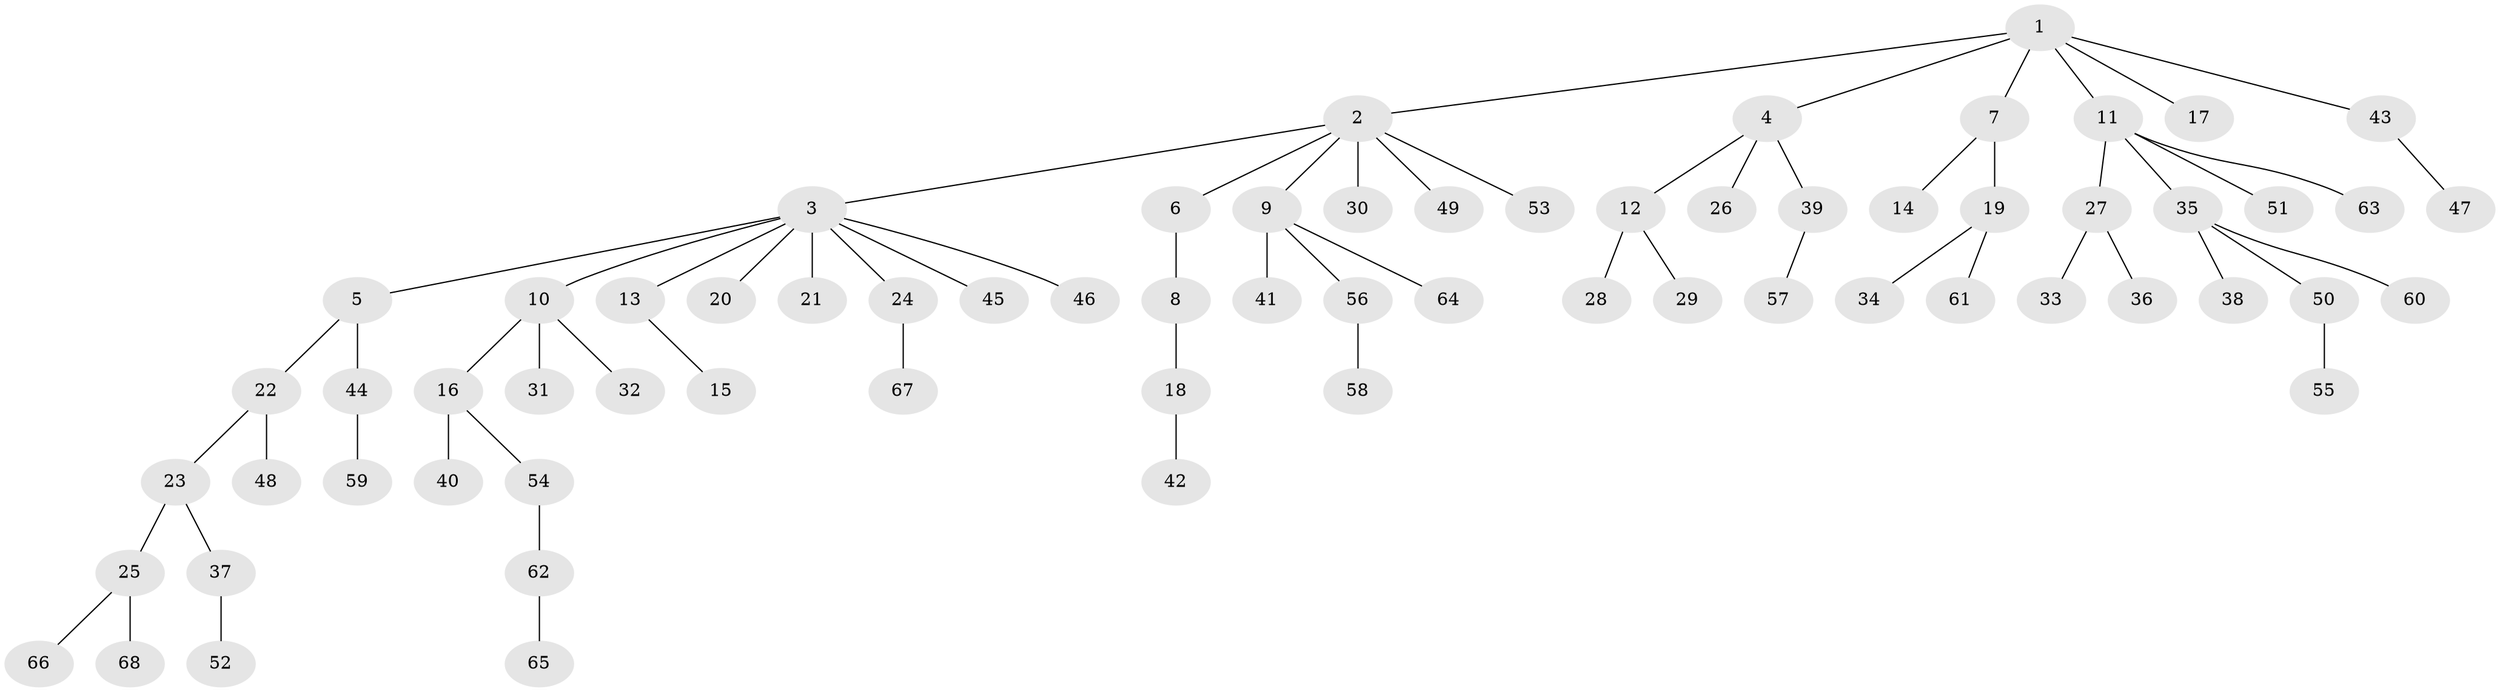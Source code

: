 // Generated by graph-tools (version 1.1) at 2025/26/03/09/25 03:26:24]
// undirected, 68 vertices, 67 edges
graph export_dot {
graph [start="1"]
  node [color=gray90,style=filled];
  1;
  2;
  3;
  4;
  5;
  6;
  7;
  8;
  9;
  10;
  11;
  12;
  13;
  14;
  15;
  16;
  17;
  18;
  19;
  20;
  21;
  22;
  23;
  24;
  25;
  26;
  27;
  28;
  29;
  30;
  31;
  32;
  33;
  34;
  35;
  36;
  37;
  38;
  39;
  40;
  41;
  42;
  43;
  44;
  45;
  46;
  47;
  48;
  49;
  50;
  51;
  52;
  53;
  54;
  55;
  56;
  57;
  58;
  59;
  60;
  61;
  62;
  63;
  64;
  65;
  66;
  67;
  68;
  1 -- 2;
  1 -- 4;
  1 -- 7;
  1 -- 11;
  1 -- 17;
  1 -- 43;
  2 -- 3;
  2 -- 6;
  2 -- 9;
  2 -- 30;
  2 -- 49;
  2 -- 53;
  3 -- 5;
  3 -- 10;
  3 -- 13;
  3 -- 20;
  3 -- 21;
  3 -- 24;
  3 -- 45;
  3 -- 46;
  4 -- 12;
  4 -- 26;
  4 -- 39;
  5 -- 22;
  5 -- 44;
  6 -- 8;
  7 -- 14;
  7 -- 19;
  8 -- 18;
  9 -- 41;
  9 -- 56;
  9 -- 64;
  10 -- 16;
  10 -- 31;
  10 -- 32;
  11 -- 27;
  11 -- 35;
  11 -- 51;
  11 -- 63;
  12 -- 28;
  12 -- 29;
  13 -- 15;
  16 -- 40;
  16 -- 54;
  18 -- 42;
  19 -- 34;
  19 -- 61;
  22 -- 23;
  22 -- 48;
  23 -- 25;
  23 -- 37;
  24 -- 67;
  25 -- 66;
  25 -- 68;
  27 -- 33;
  27 -- 36;
  35 -- 38;
  35 -- 50;
  35 -- 60;
  37 -- 52;
  39 -- 57;
  43 -- 47;
  44 -- 59;
  50 -- 55;
  54 -- 62;
  56 -- 58;
  62 -- 65;
}
